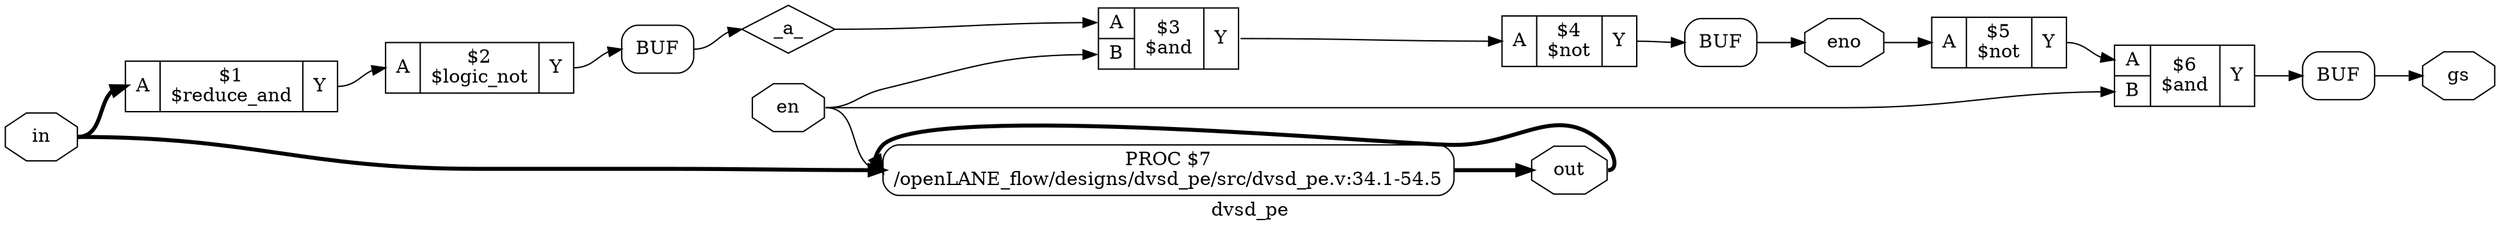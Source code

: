 digraph "dvsd_pe" {
label="dvsd_pe";
rankdir="LR";
remincross=true;
n10 [ shape=diamond, label="_a_", color="black", fontcolor="black" ];
n11 [ shape=octagon, label="out", color="black", fontcolor="black" ];
n12 [ shape=octagon, label="gs", color="black", fontcolor="black" ];
n13 [ shape=octagon, label="eno", color="black", fontcolor="black" ];
n14 [ shape=octagon, label="in", color="black", fontcolor="black" ];
n15 [ shape=octagon, label="en", color="black", fontcolor="black" ];
c19 [ shape=record, label="{{<p16> A|<p17> B}|$6\n$and|{<p18> Y}}" ];
c20 [ shape=record, label="{{<p16> A}|$5\n$not|{<p18> Y}}" ];
c21 [ shape=record, label="{{<p16> A}|$4\n$not|{<p18> Y}}" ];
c22 [ shape=record, label="{{<p16> A|<p17> B}|$3\n$and|{<p18> Y}}" ];
c23 [ shape=record, label="{{<p16> A}|$2\n$logic_not|{<p18> Y}}" ];
c24 [ shape=record, label="{{<p16> A}|$1\n$reduce_and|{<p18> Y}}" ];
p0 [shape=box, style=rounded, label="PROC $7\n/openLANE_flow/designs/dvsd_pe/src/dvsd_pe.v:34.1-54.5"];
x1 [shape=box, style=rounded, label="BUF"];
x2 [shape=box, style=rounded, label="BUF"];
x3 [shape=box, style=rounded, label="BUF"];
x1:e:e -> n10:w [color="black", label=""];
n10:e -> c22:p16:w [color="black", label=""];
p0:e -> n11:w [color="black", style="setlinewidth(3)", label=""];
n11:e -> p0:w [color="black", style="setlinewidth(3)", label=""];
x3:e:e -> n12:w [color="black", label=""];
x2:e:e -> n13:w [color="black", label=""];
n13:e -> c20:p16:w [color="black", label=""];
n14:e -> c24:p16:w [color="black", style="setlinewidth(3)", label=""];
n14:e -> p0:w [color="black", style="setlinewidth(3)", label=""];
n15:e -> c19:p17:w [color="black", label=""];
n15:e -> c22:p17:w [color="black", label=""];
n15:e -> p0:w [color="black", label=""];
c19:p18:e -> x3:w:w [color="black", label=""];
c20:p18:e -> c19:p16:w [color="black", label=""];
c21:p18:e -> x2:w:w [color="black", label=""];
c22:p18:e -> c21:p16:w [color="black", label=""];
c23:p18:e -> x1:w:w [color="black", label=""];
c24:p18:e -> c23:p16:w [color="black", label=""];
}
